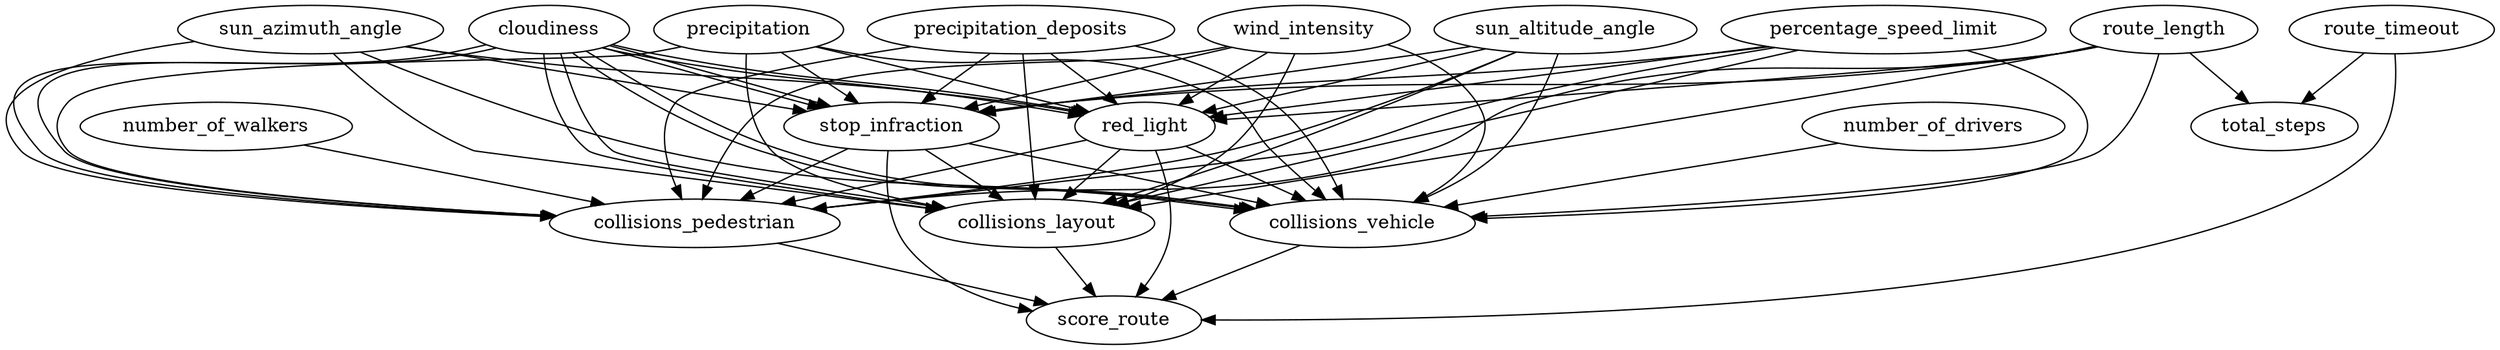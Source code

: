 digraph simple {
  /* INPUTS */
  cloudiness [type="input", datatype=float];
  number_of_drivers [type="input", datatype=int];
  number_of_walkers [type="input", datatype=int];
  precipitation [type="input", datatype=float];
  precipitation_deposits [type="input", datatype=float];
  sun_altitude_angle [type="input", datatype=float];
  sun_azimuth_angle [type="input", datatype=float];
  wind_intensity [type="input", datatype=float];
  percentage_speed_limit [type="input", datatype=float];

  /* OUTPUTS */
  collisions_layout [type="output", datatype=int];
  collisions_pedestrian [type="output", datatype=int];
  collisions_vehicle [type="output", datatype=int];
  red_light [type="output", datatype=int];
  route_length [type="output", datatype=float];
  route_timeout [type="output", datatype=float];
  score_route [type="output", datatype=score_route];
  stop_infraction [type="output", datatype=int];
  total_steps [type="output", datatype=int];

  collisions_layout -> score_route;
  collisions_pedestrian -> score_route;
  collisions_vehicle -> score_route;
  red_light -> score_route;
  stop_infraction -> score_route;

  stop_infraction -> collisions_layout;
  stop_infraction -> collisions_pedestrian;
  stop_infraction -> collisions_vehicle;

  red_light -> collisions_layout;
  red_light -> collisions_pedestrian;
  red_light -> collisions_vehicle;

  percentage_speed_limit -> collisions_layout;
  percentage_speed_limit -> collisions_pedestrian;
  percentage_speed_limit -> collisions_vehicle;
  percentage_speed_limit -> stop_infraction;
  percentage_speed_limit -> red_light;

  route_length -> collisions_layout;
  route_length -> collisions_pedestrian;
  route_length -> collisions_vehicle;
  route_length -> stop_infraction;
  route_length -> red_light;

  number_of_walkers -> collisions_pedestrian;
  number_of_drivers -> collisions_vehicle;

  cloudiness -> collisions_layout;
  cloudiness -> collisions_pedestrian;
  cloudiness -> collisions_vehicle;
  cloudiness -> stop_infraction;
  cloudiness -> red_light;

  precipitation -> collisions_layout;
  precipitation -> collisions_pedestrian;
  precipitation -> collisions_vehicle;
  precipitation -> stop_infraction;
  precipitation -> red_light;

  precipitation_deposits -> collisions_layout;
  precipitation_deposits -> collisions_pedestrian;
  precipitation_deposits -> collisions_vehicle;
  precipitation_deposits -> stop_infraction;
  precipitation_deposits -> red_light;

  cloudiness -> collisions_layout;
  cloudiness -> collisions_pedestrian;
  cloudiness -> collisions_vehicle;
  cloudiness -> stop_infraction;
  cloudiness -> red_light;

  sun_altitude_angle -> collisions_layout;
  sun_altitude_angle -> collisions_pedestrian;
  sun_altitude_angle -> collisions_vehicle;
  sun_altitude_angle -> stop_infraction;
  sun_altitude_angle -> red_light;

  sun_azimuth_angle -> collisions_layout;
  sun_azimuth_angle -> collisions_pedestrian;
  sun_azimuth_angle -> collisions_vehicle;
  sun_azimuth_angle -> stop_infraction;
  sun_azimuth_angle -> red_light;

  wind_intensity -> collisions_layout;
  wind_intensity -> collisions_pedestrian;
  wind_intensity -> collisions_vehicle;
  wind_intensity -> stop_infraction;
  wind_intensity -> red_light;

  route_timeout -> score_route;
  route_timeout -> total_steps;
  route_length -> total_steps;}
